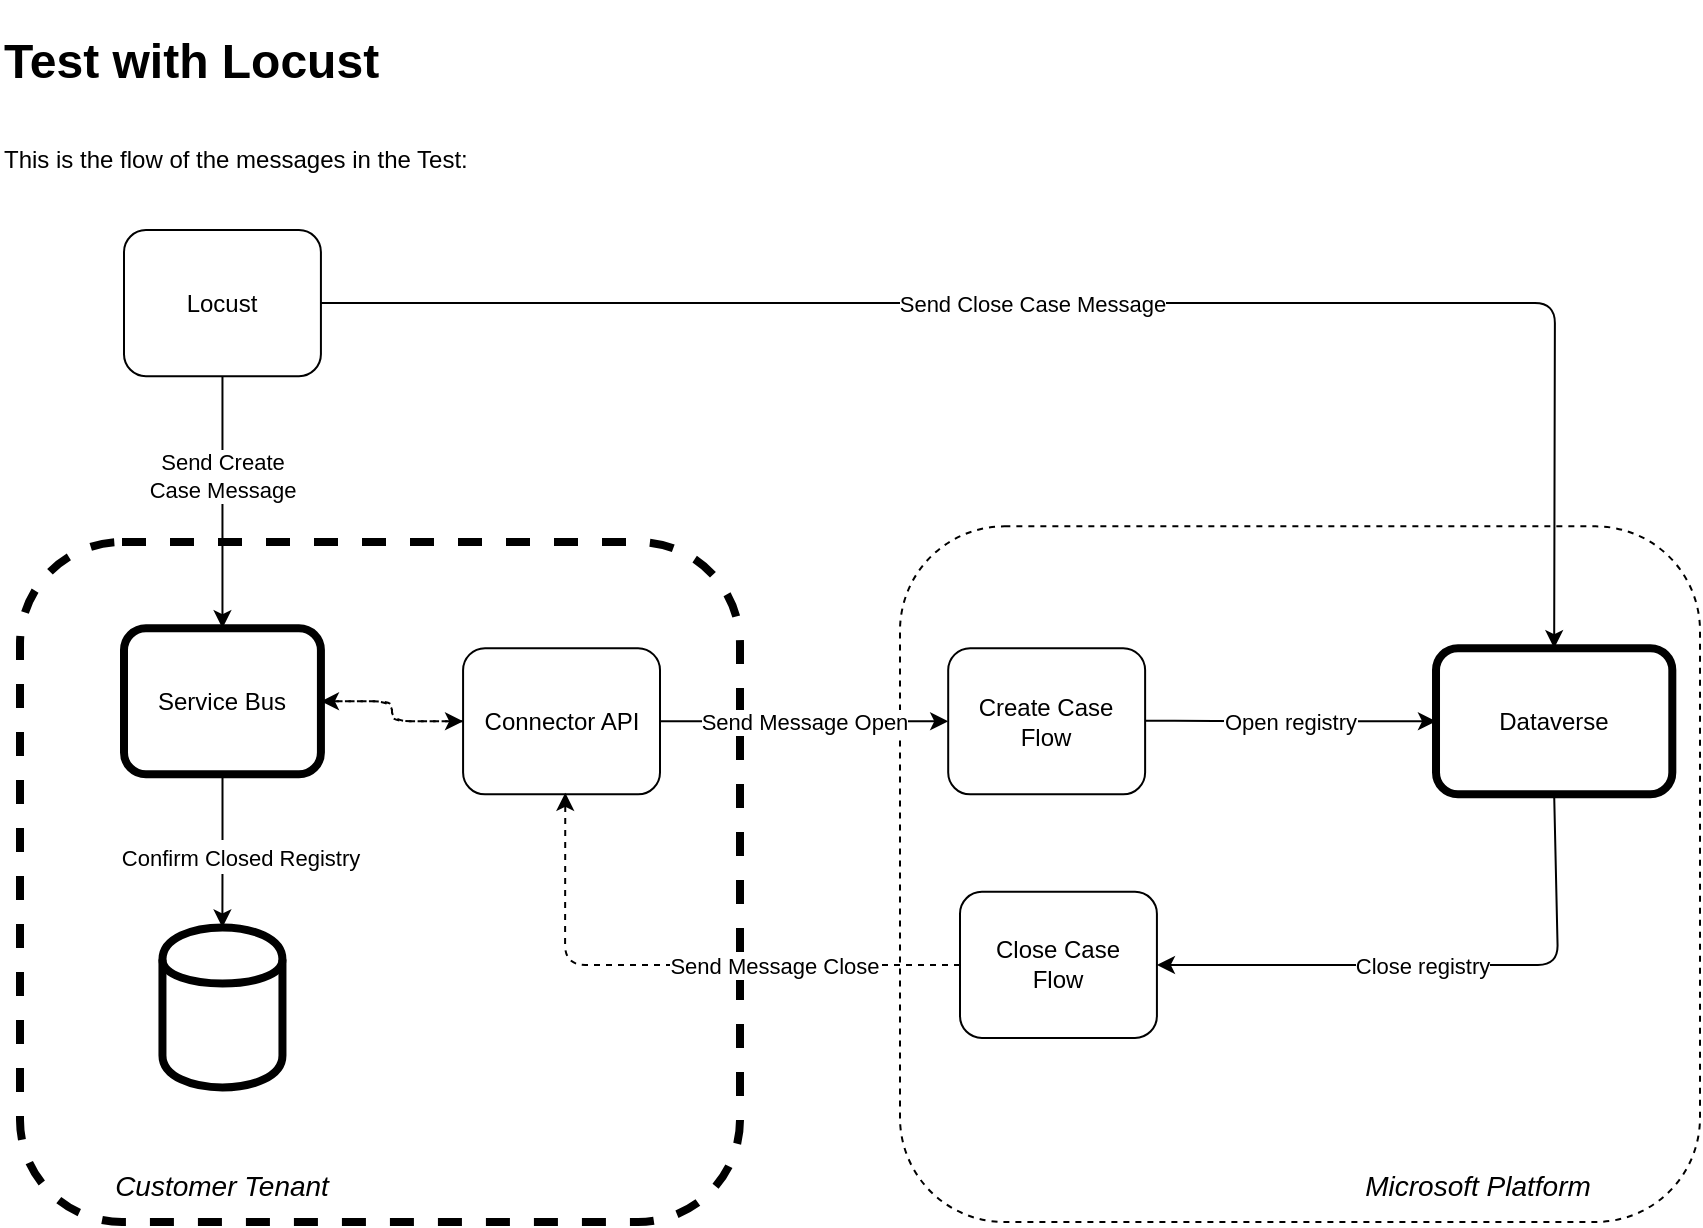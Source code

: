 <mxfile>
    <diagram id="XpCqL1EuHWW2sMweM-pp" name="Page-1">
        <mxGraphModel dx="1013" dy="631" grid="1" gridSize="10" guides="1" tooltips="1" connect="1" arrows="1" fold="1" page="1" pageScale="1" pageWidth="1100" pageHeight="850" background="#ffffff" math="0" shadow="0">
            <root>
                <mxCell id="0"/>
                <mxCell id="1" parent="0"/>
                <mxCell id="69" value="" style="rounded=1;whiteSpace=wrap;html=1;fillColor=none;dashed=1;" parent="1" vertex="1">
                    <mxGeometry x="570" y="325.18" width="400" height="347.82" as="geometry"/>
                </mxCell>
                <mxCell id="62" value="" style="rounded=1;whiteSpace=wrap;html=1;fillColor=none;dashed=1;strokeWidth=4;" parent="1" vertex="1">
                    <mxGeometry x="130" y="333" width="360" height="340" as="geometry"/>
                </mxCell>
                <mxCell id="66" value="Service Bus" style="rounded=1;whiteSpace=wrap;html=1;strokeWidth=4;" parent="1" vertex="1">
                    <mxGeometry x="181.998" y="376.092" width="98.462" height="73.091" as="geometry"/>
                </mxCell>
                <mxCell id="47" value="Locust" style="rounded=1;whiteSpace=wrap;html=1;" parent="1" vertex="1">
                    <mxGeometry x="181.998" y="177.0" width="98.462" height="73.091" as="geometry"/>
                </mxCell>
                <mxCell id="50" value="" style="endArrow=classic;html=1;exitX=0.5;exitY=1;exitDx=0;exitDy=0;entryX=0.5;entryY=0;entryDx=0;entryDy=0;rounded=1;" parent="1" source="47" target="66" edge="1">
                    <mxGeometry x="370.227" y="-138.923" as="geometry">
                        <mxPoint x="583.561" y="287.44" as="sourcePoint"/>
                        <mxPoint x="400.56" y="201.364" as="targetPoint"/>
                        <Array as="points"/>
                    </mxGeometry>
                </mxCell>
                <mxCell id="51" value="Send Create&lt;br&gt;Case Message" style="edgeLabel;resizable=0;html=1;align=center;verticalAlign=middle;" parent="50" connectable="0" vertex="1">
                    <mxGeometry relative="1" as="geometry">
                        <mxPoint x="-3.997e-15" y="-13.09" as="offset"/>
                    </mxGeometry>
                </mxCell>
                <mxCell id="52" value="" style="endArrow=classic;html=1;exitX=1;exitY=0.5;exitDx=0;exitDy=0;entryX=0.5;entryY=0;entryDx=0;entryDy=0;" parent="1" source="47" target="7" edge="1">
                    <mxGeometry x="380.227" y="-126.741" as="geometry">
                        <mxPoint x="604.558" y="286.636" as="sourcePoint"/>
                        <mxPoint x="419.689" y="420.636" as="targetPoint"/>
                        <Array as="points">
                            <mxPoint x="897.46" y="213.545"/>
                        </Array>
                    </mxGeometry>
                </mxCell>
                <mxCell id="53" value="Send Close Case Message" style="edgeLabel;resizable=0;html=1;align=center;verticalAlign=middle;" parent="52" connectable="0" vertex="1">
                    <mxGeometry relative="1" as="geometry">
                        <mxPoint x="-39.56" as="offset"/>
                    </mxGeometry>
                </mxCell>
                <mxCell id="67" style="edgeStyle=orthogonalEdgeStyle;rounded=1;orthogonalLoop=1;jettySize=auto;html=1;entryX=0;entryY=0.5;entryDx=0;entryDy=0;dashed=1;" parent="1" source="66" target="4" edge="1">
                    <mxGeometry x="132" y="-38.09" as="geometry"/>
                </mxCell>
                <mxCell id="68" style="edgeStyle=orthogonalEdgeStyle;rounded=1;orthogonalLoop=1;jettySize=auto;html=1;entryX=1;entryY=0.5;entryDx=0;entryDy=0;dashed=1;" parent="1" source="4" target="66" edge="1">
                    <mxGeometry x="132" y="-38.09" as="geometry"/>
                </mxCell>
                <mxCell id="64" value="Customer Tenant" style="text;html=1;strokeColor=none;fillColor=none;align=center;verticalAlign=middle;whiteSpace=wrap;rounded=0;fontSize=14;fontStyle=2" parent="1" vertex="1">
                    <mxGeometry x="160.23" y="643" width="142" height="24.36" as="geometry"/>
                </mxCell>
                <mxCell id="81" value="" style="shape=cylinder;whiteSpace=wrap;html=1;boundedLbl=1;backgroundOutline=1;rounded=1;strokeWidth=4;" parent="1" vertex="1">
                    <mxGeometry x="201.229" y="525.728" width="60" height="80" as="geometry"/>
                </mxCell>
                <mxCell id="82" value="" style="edgeStyle=orthogonalEdgeStyle;rounded=0;orthogonalLoop=1;jettySize=auto;html=1;" parent="1" source="66" target="81" edge="1">
                    <mxGeometry x="130" y="60" as="geometry"/>
                </mxCell>
                <mxCell id="5" value="Create Case Flow" style="whiteSpace=wrap;html=1;rounded=1;" parent="1" vertex="1">
                    <mxGeometry x="594.101" y="386.092" width="98.462" height="73.091" as="geometry"/>
                </mxCell>
                <mxCell id="25" value="" style="endArrow=classic;html=1;exitX=1;exitY=0.5;exitDx=0;exitDy=0;" parent="1" target="7" edge="1">
                    <mxGeometry x="380.767" y="118.092" as="geometry">
                        <mxPoint x="692.562" y="422.43" as="sourcePoint"/>
                        <mxPoint x="758.203" y="422.43" as="targetPoint"/>
                        <Array as="points">
                            <mxPoint x="717.178" y="422.43"/>
                            <mxPoint x="770" y="422.637"/>
                        </Array>
                    </mxGeometry>
                </mxCell>
                <mxCell id="26" value="Open registry" style="edgeLabel;resizable=0;html=1;align=center;verticalAlign=middle;" parent="25" connectable="0" vertex="1">
                    <mxGeometry relative="1" as="geometry"/>
                </mxCell>
                <mxCell id="22" value="" style="endArrow=classic;html=1;exitX=1;exitY=0.5;exitDx=0;exitDy=0;" parent="1" source="4" target="5" edge="1">
                    <mxGeometry x="380.767" y="118.092" as="geometry">
                        <mxPoint x="471.024" y="581.001" as="sourcePoint"/>
                        <mxPoint x="544.87" y="581.001" as="targetPoint"/>
                        <Array as="points">
                            <mxPoint x="553.075" y="422.637"/>
                        </Array>
                    </mxGeometry>
                </mxCell>
                <mxCell id="23" value="Send Message Open" style="edgeLabel;resizable=0;html=1;align=center;verticalAlign=middle;" parent="22" connectable="0" vertex="1">
                    <mxGeometry relative="1" as="geometry"/>
                </mxCell>
                <mxCell id="7" value="Dataverse" style="whiteSpace=wrap;html=1;rounded=1;strokeWidth=4;" parent="1" vertex="1">
                    <mxGeometry x="838.004" y="386.092" width="118.154" height="73.091" as="geometry"/>
                </mxCell>
                <mxCell id="4" value="Connector API" style="rounded=1;whiteSpace=wrap;html=1;" parent="1" vertex="1">
                    <mxGeometry x="351.538" y="386.092" width="98.462" height="73.091" as="geometry"/>
                </mxCell>
                <mxCell id="72" value="Microsoft Platform" style="text;html=1;strokeColor=none;fillColor=none;align=center;verticalAlign=middle;whiteSpace=wrap;rounded=0;fontSize=14;fontStyle=2" parent="1" vertex="1">
                    <mxGeometry x="770" y="642.999" width="178.46" height="24.364" as="geometry"/>
                </mxCell>
                <mxCell id="9" value="Close Case&lt;br&gt;Flow" style="whiteSpace=wrap;html=1;rounded=1;" parent="1" vertex="1">
                    <mxGeometry x="600.001" y="507.91" width="98.462" height="73.091" as="geometry"/>
                </mxCell>
                <mxCell id="27" value="" style="endArrow=classic;html=1;exitX=0.5;exitY=1;exitDx=0;exitDy=0;entryX=1;entryY=0.5;entryDx=0;entryDy=0;" parent="1" source="7" target="9" edge="1">
                    <mxGeometry x="380.767" y="118.092" as="geometry">
                        <mxPoint x="749.998" y="544.248" as="sourcePoint"/>
                        <mxPoint x="815.639" y="544.248" as="targetPoint"/>
                        <Array as="points">
                            <mxPoint x="899" y="544.455"/>
                        </Array>
                    </mxGeometry>
                </mxCell>
                <mxCell id="28" value="Close registry" style="edgeLabel;resizable=0;html=1;align=center;verticalAlign=middle;" parent="27" connectable="0" vertex="1">
                    <mxGeometry relative="1" as="geometry">
                        <mxPoint x="-11.03" as="offset"/>
                    </mxGeometry>
                </mxCell>
                <mxCell id="29" value="" style="endArrow=classic;html=1;exitX=0;exitY=0.5;exitDx=0;exitDy=0;entryX=0.519;entryY=0.989;entryDx=0;entryDy=0;entryPerimeter=0;dashed=1;" parent="1" source="9" target="4" edge="1">
                    <mxGeometry x="380.767" y="118.092" as="geometry">
                        <mxPoint x="553.075" y="459.183" as="sourcePoint"/>
                        <mxPoint x="618.716" y="459.183" as="targetPoint"/>
                        <Array as="points">
                            <mxPoint x="402.54" y="544.455"/>
                        </Array>
                    </mxGeometry>
                </mxCell>
                <mxCell id="30" value="Send Message Close" style="edgeLabel;resizable=0;html=1;align=center;verticalAlign=middle;" parent="29" connectable="0" vertex="1">
                    <mxGeometry relative="1" as="geometry">
                        <mxPoint x="48.44" as="offset"/>
                    </mxGeometry>
                </mxCell>
                <mxCell id="85" value="&lt;span style=&quot;font-size: 11px&quot;&gt;Confirm Closed Registry&lt;/span&gt;" style="edgeLabel;html=1;align=center;verticalAlign=middle;resizable=0;points=[];fontSize=14;" parent="1" vertex="1" connectable="0">
                    <mxGeometry x="240" y="490" as="geometry"/>
                </mxCell>
                <mxCell id="86" value="&lt;h1 style=&quot;&quot;&gt;Test with Locust&lt;/h1&gt;&lt;h1 style=&quot;&quot;&gt;&lt;span style=&quot;font-size: 12px ; font-weight: normal&quot;&gt;This is the flow of the messages in the Test:&lt;/span&gt;&lt;/h1&gt;" style="text;html=1;strokeColor=none;fillColor=none;align=left;verticalAlign=middle;whiteSpace=wrap;rounded=0;" parent="1" vertex="1">
                    <mxGeometry x="120" y="70" width="399.23" height="90" as="geometry"/>
                </mxCell>
            </root>
        </mxGraphModel>
    </diagram>
</mxfile>